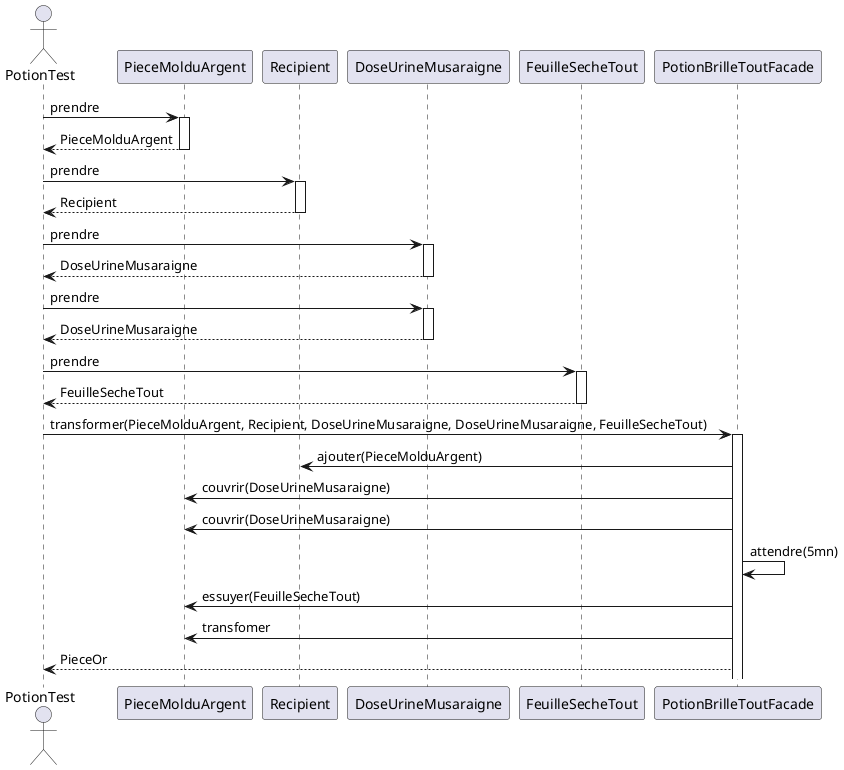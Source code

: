@startuml FacadeSequence
actor PotionTest

PotionTest -> PieceMolduArgent : prendre
activate PieceMolduArgent
PotionTest <-- PieceMolduArgent: PieceMolduArgent
deactivate PieceMolduArgent
PotionTest -> Recipient : prendre
activate Recipient
PotionTest <-- Recipient : Recipient
deactivate Recipient
PotionTest -> DoseUrineMusaraigne: prendre
activate DoseUrineMusaraigne
PotionTest <-- DoseUrineMusaraigne: DoseUrineMusaraigne
deactivate DoseUrineMusaraigne
PotionTest -> DoseUrineMusaraigne: prendre
activate DoseUrineMusaraigne
PotionTest <-- DoseUrineMusaraigne: DoseUrineMusaraigne
deactivate DoseUrineMusaraigne
PotionTest -> FeuilleSecheTout: prendre
activate FeuilleSecheTout
PotionTest <-- FeuilleSecheTout: FeuilleSecheTout
deactivate FeuilleSecheTout

PotionTest -> PotionBrilleToutFacade: transformer(PieceMolduArgent, Recipient, DoseUrineMusaraigne, DoseUrineMusaraigne, FeuilleSecheTout)
activate PotionBrilleToutFacade
PotionBrilleToutFacade -> Recipient: ajouter(PieceMolduArgent)
PotionBrilleToutFacade -> PieceMolduArgent: couvrir(DoseUrineMusaraigne)
PotionBrilleToutFacade -> PieceMolduArgent: couvrir(DoseUrineMusaraigne)
PotionBrilleToutFacade -> PotionBrilleToutFacade: attendre(5mn)
PotionBrilleToutFacade -> PieceMolduArgent: essuyer(FeuilleSecheTout)
PotionBrilleToutFacade -> PieceMolduArgent: transfomer

PotionBrilleToutFacade --> PotionTest: PieceOr
@enduml
